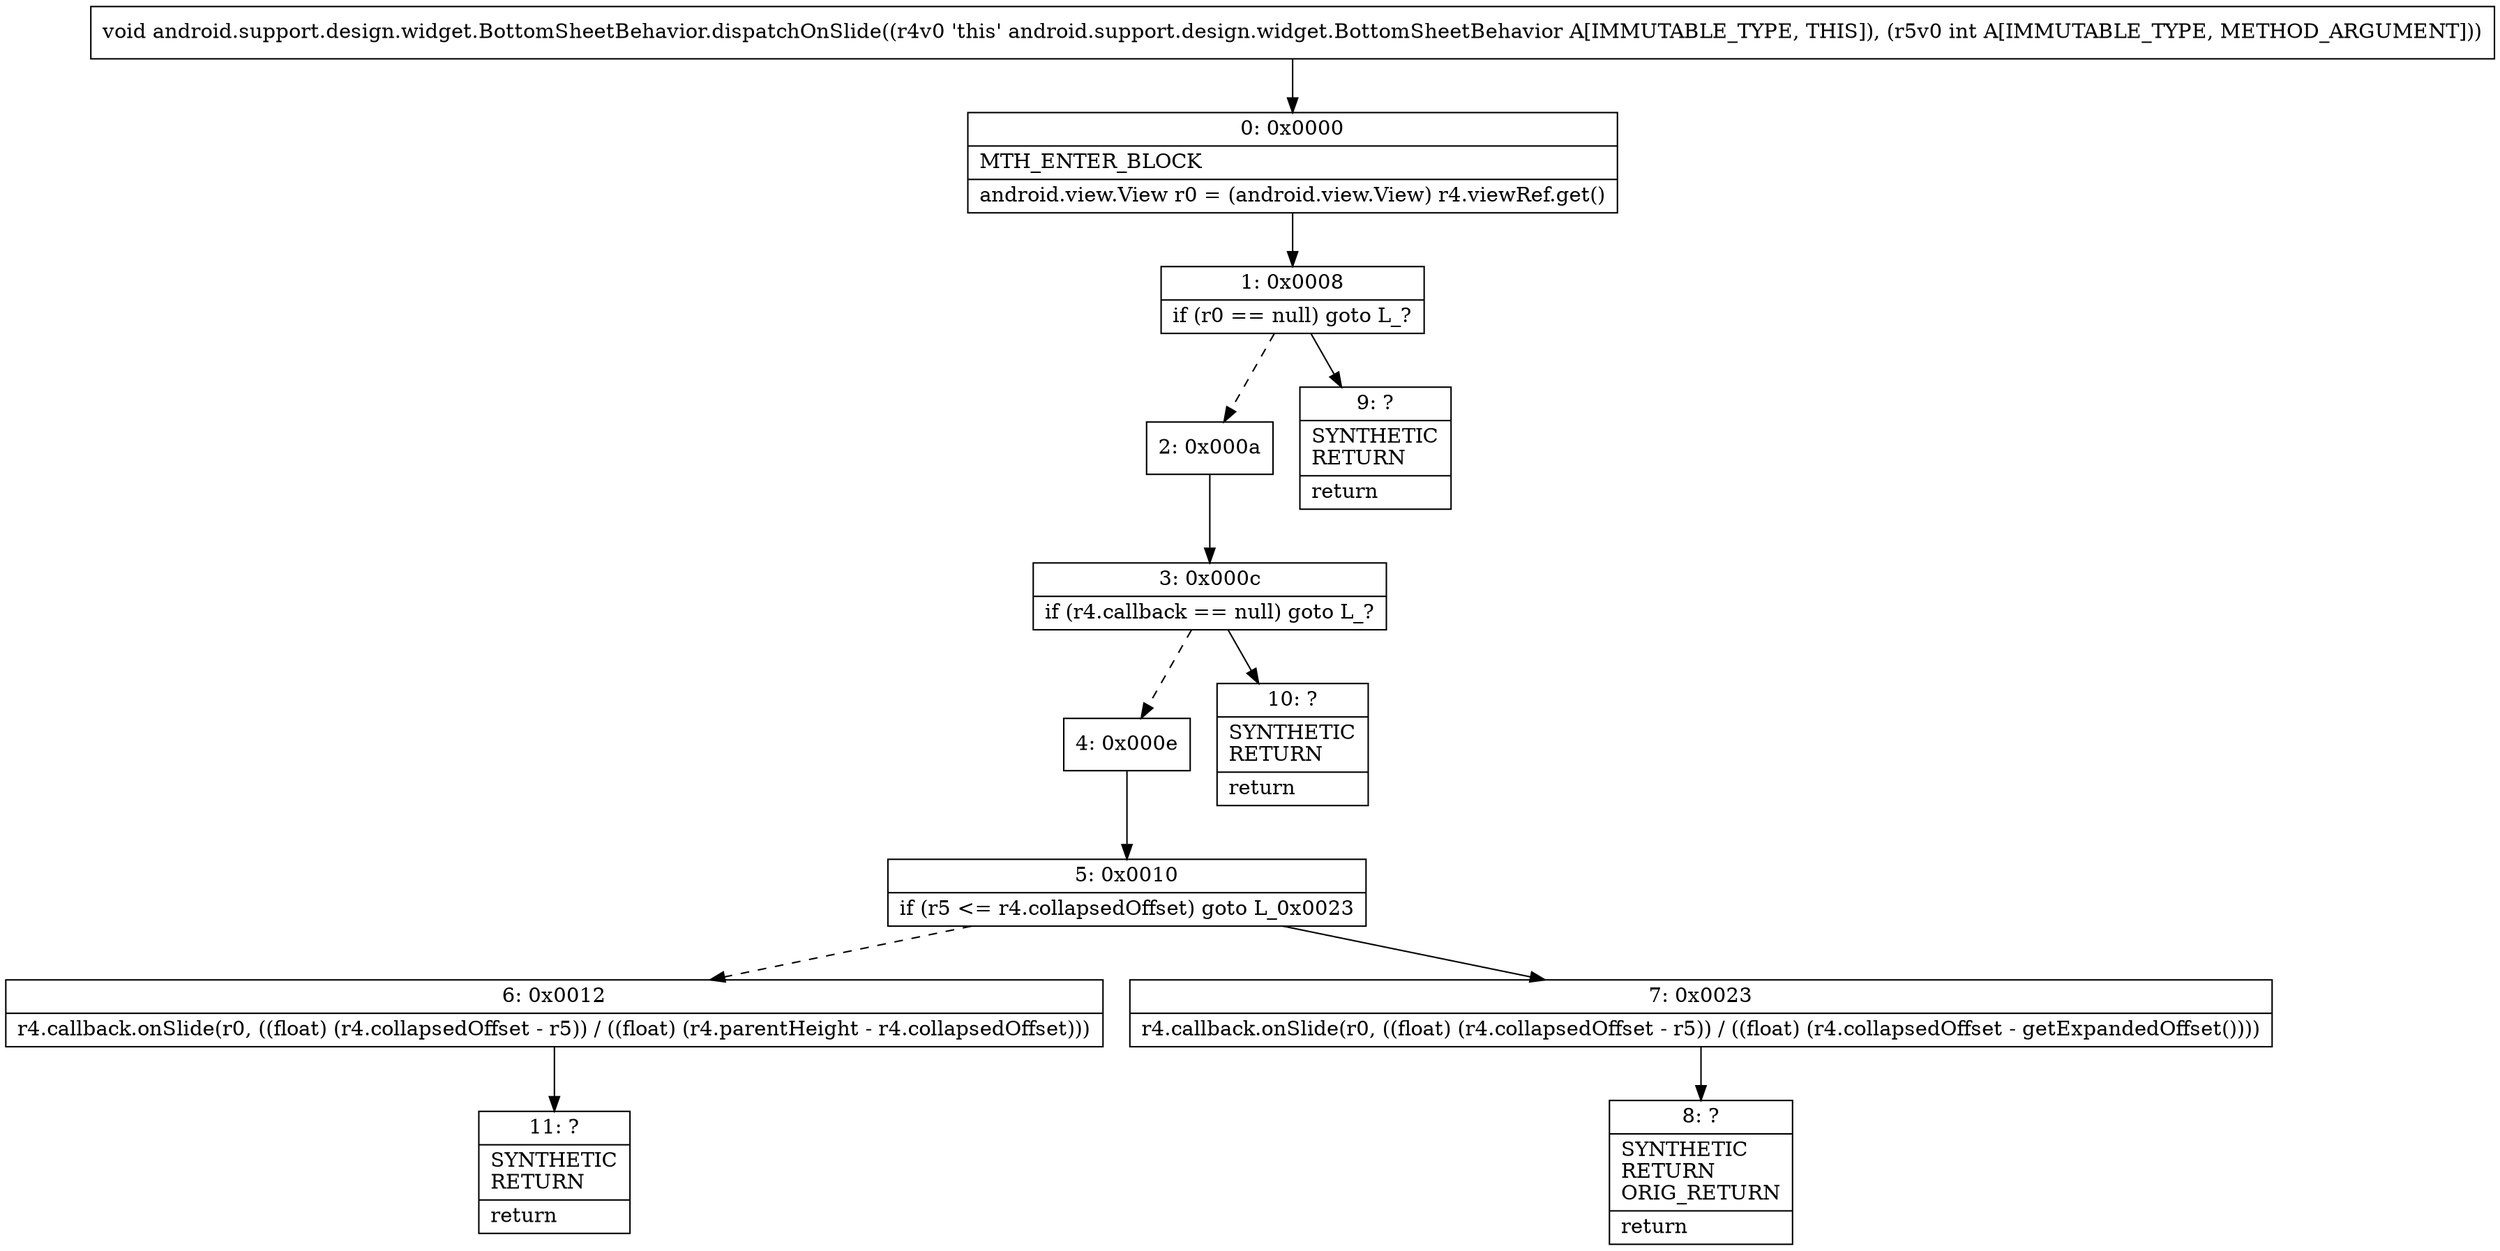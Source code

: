 digraph "CFG forandroid.support.design.widget.BottomSheetBehavior.dispatchOnSlide(I)V" {
Node_0 [shape=record,label="{0\:\ 0x0000|MTH_ENTER_BLOCK\l|android.view.View r0 = (android.view.View) r4.viewRef.get()\l}"];
Node_1 [shape=record,label="{1\:\ 0x0008|if (r0 == null) goto L_?\l}"];
Node_2 [shape=record,label="{2\:\ 0x000a}"];
Node_3 [shape=record,label="{3\:\ 0x000c|if (r4.callback == null) goto L_?\l}"];
Node_4 [shape=record,label="{4\:\ 0x000e}"];
Node_5 [shape=record,label="{5\:\ 0x0010|if (r5 \<= r4.collapsedOffset) goto L_0x0023\l}"];
Node_6 [shape=record,label="{6\:\ 0x0012|r4.callback.onSlide(r0, ((float) (r4.collapsedOffset \- r5)) \/ ((float) (r4.parentHeight \- r4.collapsedOffset)))\l}"];
Node_7 [shape=record,label="{7\:\ 0x0023|r4.callback.onSlide(r0, ((float) (r4.collapsedOffset \- r5)) \/ ((float) (r4.collapsedOffset \- getExpandedOffset())))\l}"];
Node_8 [shape=record,label="{8\:\ ?|SYNTHETIC\lRETURN\lORIG_RETURN\l|return\l}"];
Node_9 [shape=record,label="{9\:\ ?|SYNTHETIC\lRETURN\l|return\l}"];
Node_10 [shape=record,label="{10\:\ ?|SYNTHETIC\lRETURN\l|return\l}"];
Node_11 [shape=record,label="{11\:\ ?|SYNTHETIC\lRETURN\l|return\l}"];
MethodNode[shape=record,label="{void android.support.design.widget.BottomSheetBehavior.dispatchOnSlide((r4v0 'this' android.support.design.widget.BottomSheetBehavior A[IMMUTABLE_TYPE, THIS]), (r5v0 int A[IMMUTABLE_TYPE, METHOD_ARGUMENT])) }"];
MethodNode -> Node_0;
Node_0 -> Node_1;
Node_1 -> Node_2[style=dashed];
Node_1 -> Node_9;
Node_2 -> Node_3;
Node_3 -> Node_4[style=dashed];
Node_3 -> Node_10;
Node_4 -> Node_5;
Node_5 -> Node_6[style=dashed];
Node_5 -> Node_7;
Node_6 -> Node_11;
Node_7 -> Node_8;
}

